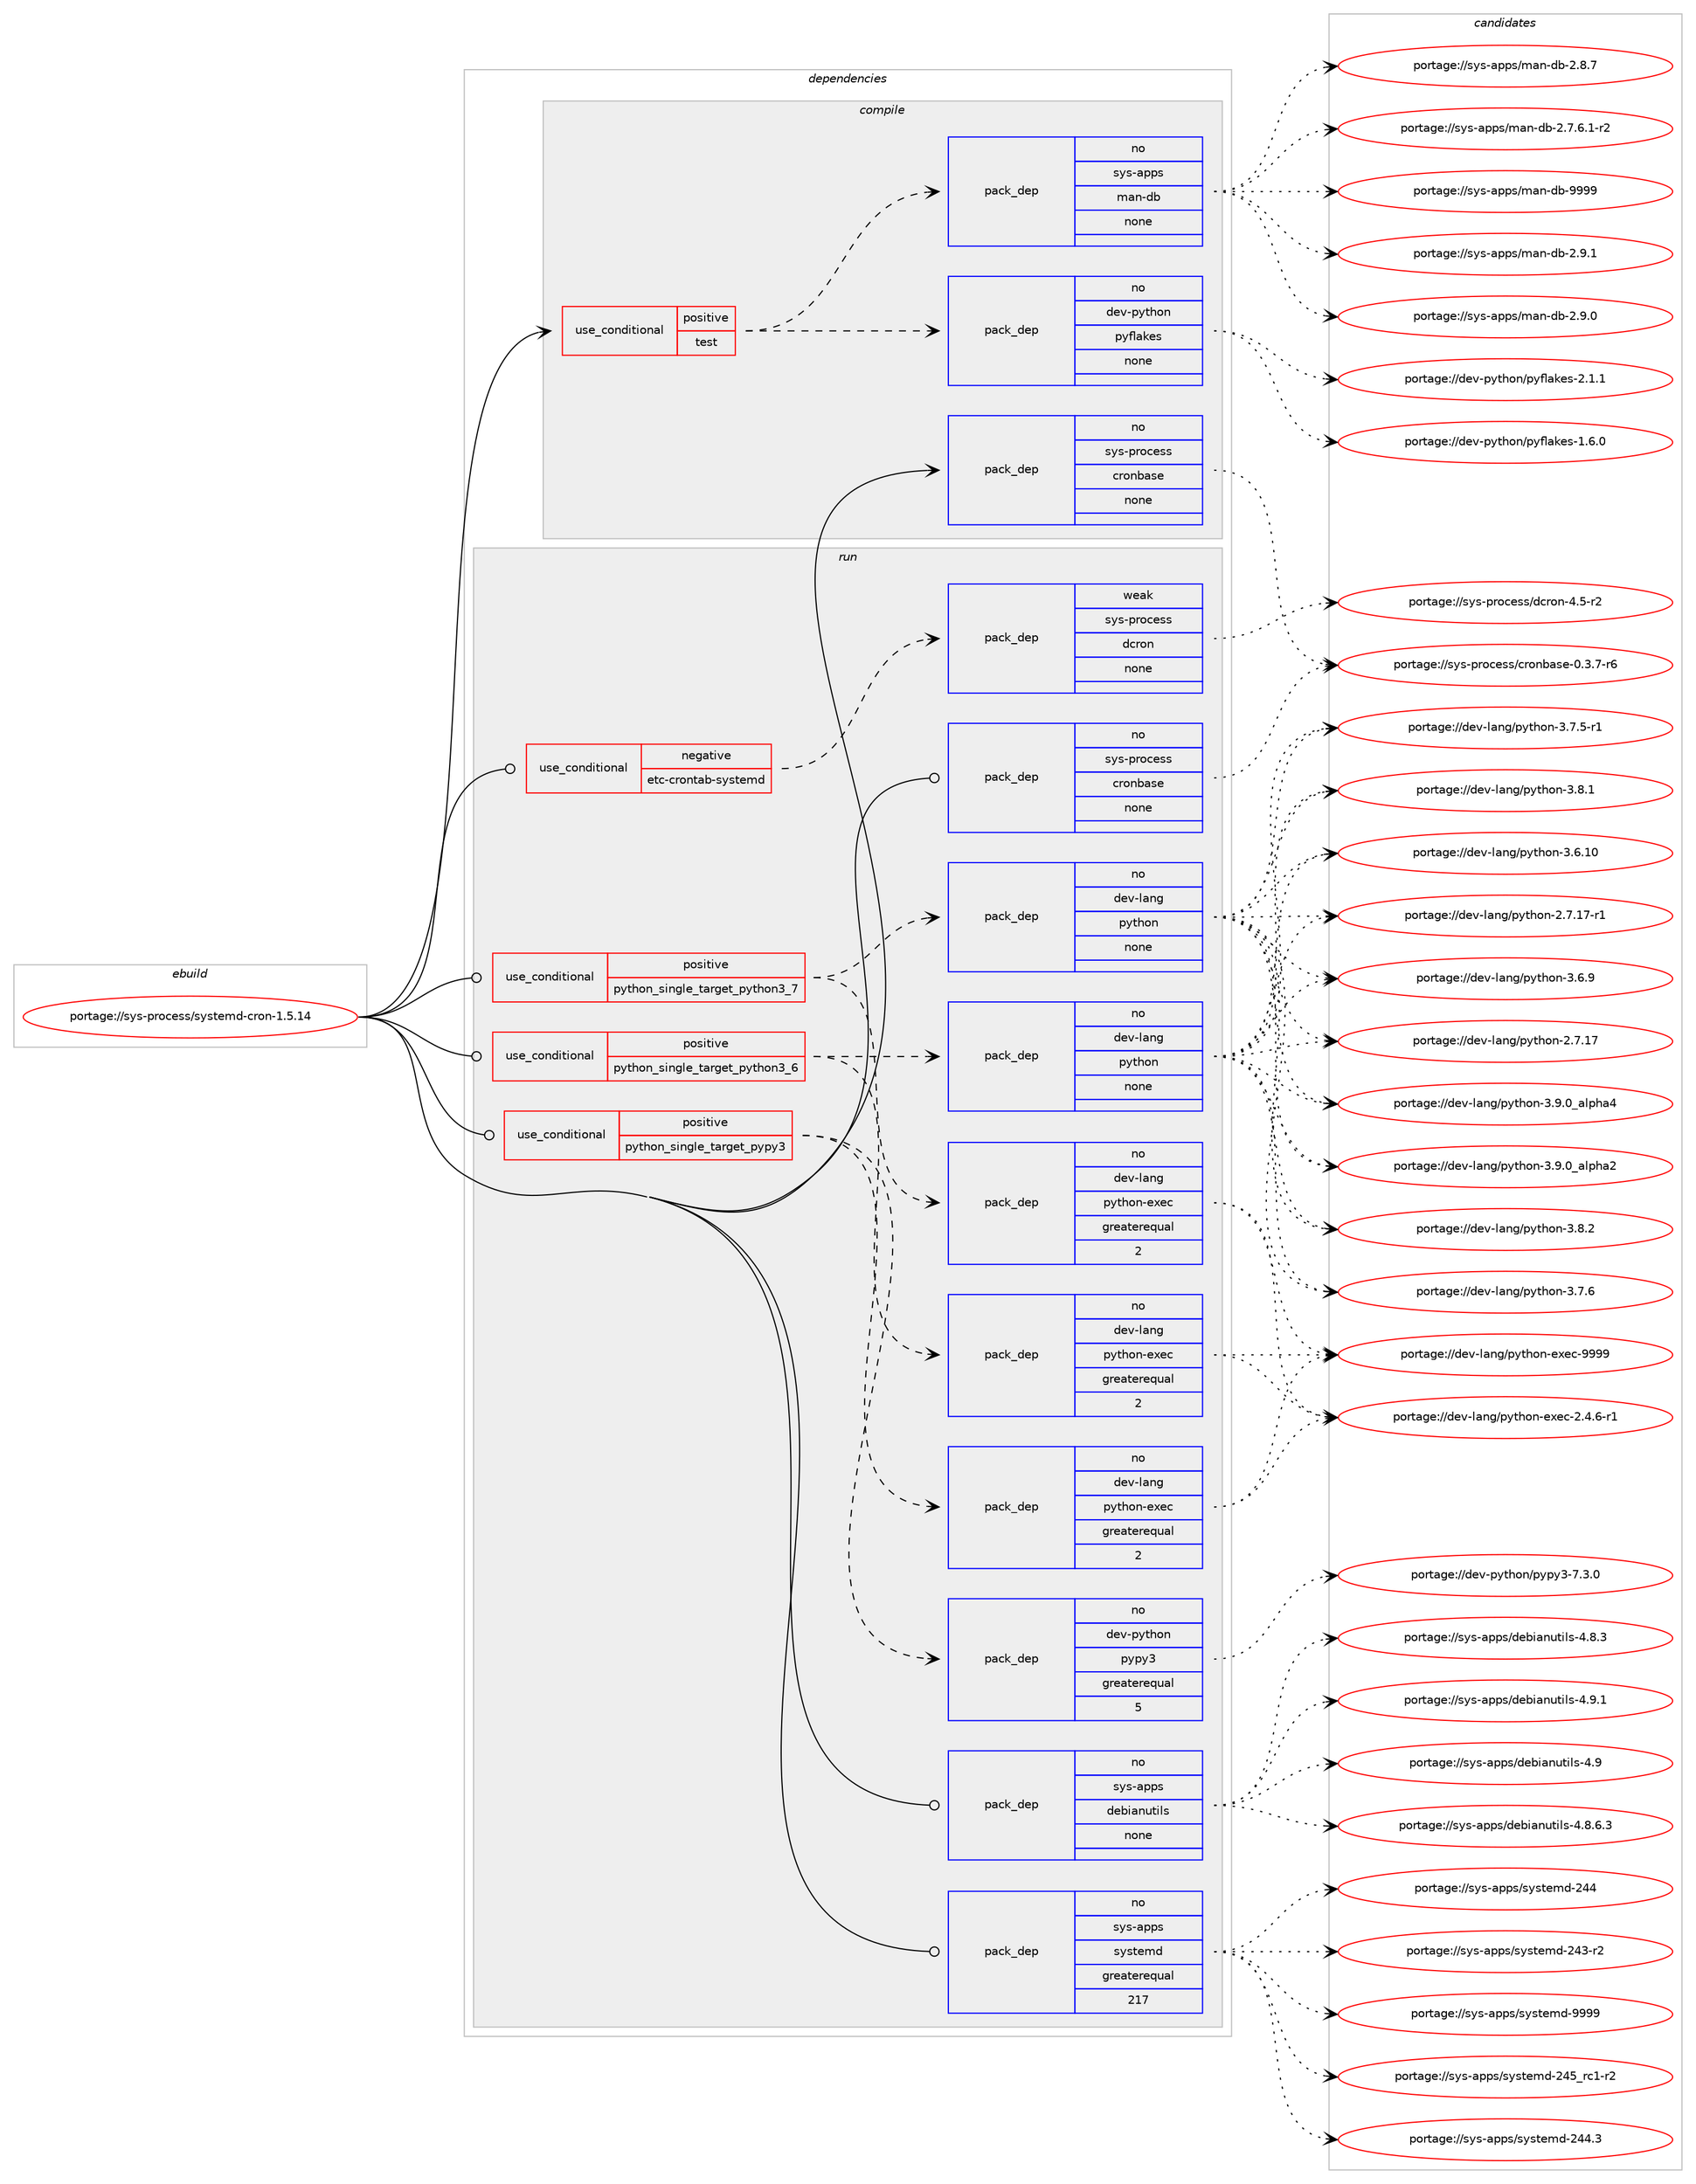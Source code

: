digraph prolog {

# *************
# Graph options
# *************

newrank=true;
concentrate=true;
compound=true;
graph [rankdir=LR,fontname=Helvetica,fontsize=10,ranksep=1.5];#, ranksep=2.5, nodesep=0.2];
edge  [arrowhead=vee];
node  [fontname=Helvetica,fontsize=10];

# **********
# The ebuild
# **********

subgraph cluster_leftcol {
color=gray;
rank=same;
label=<<i>ebuild</i>>;
id [label="portage://sys-process/systemd-cron-1.5.14", color=red, width=4, href="../sys-process/systemd-cron-1.5.14.svg"];
}

# ****************
# The dependencies
# ****************

subgraph cluster_midcol {
color=gray;
label=<<i>dependencies</i>>;
subgraph cluster_compile {
fillcolor="#eeeeee";
style=filled;
label=<<i>compile</i>>;
subgraph cond3973 {
dependency24689 [label=<<TABLE BORDER="0" CELLBORDER="1" CELLSPACING="0" CELLPADDING="4"><TR><TD ROWSPAN="3" CELLPADDING="10">use_conditional</TD></TR><TR><TD>positive</TD></TR><TR><TD>test</TD></TR></TABLE>>, shape=none, color=red];
subgraph pack20061 {
dependency24690 [label=<<TABLE BORDER="0" CELLBORDER="1" CELLSPACING="0" CELLPADDING="4" WIDTH="220"><TR><TD ROWSPAN="6" CELLPADDING="30">pack_dep</TD></TR><TR><TD WIDTH="110">no</TD></TR><TR><TD>sys-apps</TD></TR><TR><TD>man-db</TD></TR><TR><TD>none</TD></TR><TR><TD></TD></TR></TABLE>>, shape=none, color=blue];
}
dependency24689:e -> dependency24690:w [weight=20,style="dashed",arrowhead="vee"];
subgraph pack20062 {
dependency24691 [label=<<TABLE BORDER="0" CELLBORDER="1" CELLSPACING="0" CELLPADDING="4" WIDTH="220"><TR><TD ROWSPAN="6" CELLPADDING="30">pack_dep</TD></TR><TR><TD WIDTH="110">no</TD></TR><TR><TD>dev-python</TD></TR><TR><TD>pyflakes</TD></TR><TR><TD>none</TD></TR><TR><TD></TD></TR></TABLE>>, shape=none, color=blue];
}
dependency24689:e -> dependency24691:w [weight=20,style="dashed",arrowhead="vee"];
}
id:e -> dependency24689:w [weight=20,style="solid",arrowhead="vee"];
subgraph pack20063 {
dependency24692 [label=<<TABLE BORDER="0" CELLBORDER="1" CELLSPACING="0" CELLPADDING="4" WIDTH="220"><TR><TD ROWSPAN="6" CELLPADDING="30">pack_dep</TD></TR><TR><TD WIDTH="110">no</TD></TR><TR><TD>sys-process</TD></TR><TR><TD>cronbase</TD></TR><TR><TD>none</TD></TR><TR><TD></TD></TR></TABLE>>, shape=none, color=blue];
}
id:e -> dependency24692:w [weight=20,style="solid",arrowhead="vee"];
}
subgraph cluster_compileandrun {
fillcolor="#eeeeee";
style=filled;
label=<<i>compile and run</i>>;
}
subgraph cluster_run {
fillcolor="#eeeeee";
style=filled;
label=<<i>run</i>>;
subgraph cond3974 {
dependency24693 [label=<<TABLE BORDER="0" CELLBORDER="1" CELLSPACING="0" CELLPADDING="4"><TR><TD ROWSPAN="3" CELLPADDING="10">use_conditional</TD></TR><TR><TD>negative</TD></TR><TR><TD>etc-crontab-systemd</TD></TR></TABLE>>, shape=none, color=red];
subgraph pack20064 {
dependency24694 [label=<<TABLE BORDER="0" CELLBORDER="1" CELLSPACING="0" CELLPADDING="4" WIDTH="220"><TR><TD ROWSPAN="6" CELLPADDING="30">pack_dep</TD></TR><TR><TD WIDTH="110">weak</TD></TR><TR><TD>sys-process</TD></TR><TR><TD>dcron</TD></TR><TR><TD>none</TD></TR><TR><TD></TD></TR></TABLE>>, shape=none, color=blue];
}
dependency24693:e -> dependency24694:w [weight=20,style="dashed",arrowhead="vee"];
}
id:e -> dependency24693:w [weight=20,style="solid",arrowhead="odot"];
subgraph cond3975 {
dependency24695 [label=<<TABLE BORDER="0" CELLBORDER="1" CELLSPACING="0" CELLPADDING="4"><TR><TD ROWSPAN="3" CELLPADDING="10">use_conditional</TD></TR><TR><TD>positive</TD></TR><TR><TD>python_single_target_pypy3</TD></TR></TABLE>>, shape=none, color=red];
subgraph pack20065 {
dependency24696 [label=<<TABLE BORDER="0" CELLBORDER="1" CELLSPACING="0" CELLPADDING="4" WIDTH="220"><TR><TD ROWSPAN="6" CELLPADDING="30">pack_dep</TD></TR><TR><TD WIDTH="110">no</TD></TR><TR><TD>dev-python</TD></TR><TR><TD>pypy3</TD></TR><TR><TD>greaterequal</TD></TR><TR><TD>5</TD></TR></TABLE>>, shape=none, color=blue];
}
dependency24695:e -> dependency24696:w [weight=20,style="dashed",arrowhead="vee"];
subgraph pack20066 {
dependency24697 [label=<<TABLE BORDER="0" CELLBORDER="1" CELLSPACING="0" CELLPADDING="4" WIDTH="220"><TR><TD ROWSPAN="6" CELLPADDING="30">pack_dep</TD></TR><TR><TD WIDTH="110">no</TD></TR><TR><TD>dev-lang</TD></TR><TR><TD>python-exec</TD></TR><TR><TD>greaterequal</TD></TR><TR><TD>2</TD></TR></TABLE>>, shape=none, color=blue];
}
dependency24695:e -> dependency24697:w [weight=20,style="dashed",arrowhead="vee"];
}
id:e -> dependency24695:w [weight=20,style="solid",arrowhead="odot"];
subgraph cond3976 {
dependency24698 [label=<<TABLE BORDER="0" CELLBORDER="1" CELLSPACING="0" CELLPADDING="4"><TR><TD ROWSPAN="3" CELLPADDING="10">use_conditional</TD></TR><TR><TD>positive</TD></TR><TR><TD>python_single_target_python3_6</TD></TR></TABLE>>, shape=none, color=red];
subgraph pack20067 {
dependency24699 [label=<<TABLE BORDER="0" CELLBORDER="1" CELLSPACING="0" CELLPADDING="4" WIDTH="220"><TR><TD ROWSPAN="6" CELLPADDING="30">pack_dep</TD></TR><TR><TD WIDTH="110">no</TD></TR><TR><TD>dev-lang</TD></TR><TR><TD>python</TD></TR><TR><TD>none</TD></TR><TR><TD></TD></TR></TABLE>>, shape=none, color=blue];
}
dependency24698:e -> dependency24699:w [weight=20,style="dashed",arrowhead="vee"];
subgraph pack20068 {
dependency24700 [label=<<TABLE BORDER="0" CELLBORDER="1" CELLSPACING="0" CELLPADDING="4" WIDTH="220"><TR><TD ROWSPAN="6" CELLPADDING="30">pack_dep</TD></TR><TR><TD WIDTH="110">no</TD></TR><TR><TD>dev-lang</TD></TR><TR><TD>python-exec</TD></TR><TR><TD>greaterequal</TD></TR><TR><TD>2</TD></TR></TABLE>>, shape=none, color=blue];
}
dependency24698:e -> dependency24700:w [weight=20,style="dashed",arrowhead="vee"];
}
id:e -> dependency24698:w [weight=20,style="solid",arrowhead="odot"];
subgraph cond3977 {
dependency24701 [label=<<TABLE BORDER="0" CELLBORDER="1" CELLSPACING="0" CELLPADDING="4"><TR><TD ROWSPAN="3" CELLPADDING="10">use_conditional</TD></TR><TR><TD>positive</TD></TR><TR><TD>python_single_target_python3_7</TD></TR></TABLE>>, shape=none, color=red];
subgraph pack20069 {
dependency24702 [label=<<TABLE BORDER="0" CELLBORDER="1" CELLSPACING="0" CELLPADDING="4" WIDTH="220"><TR><TD ROWSPAN="6" CELLPADDING="30">pack_dep</TD></TR><TR><TD WIDTH="110">no</TD></TR><TR><TD>dev-lang</TD></TR><TR><TD>python</TD></TR><TR><TD>none</TD></TR><TR><TD></TD></TR></TABLE>>, shape=none, color=blue];
}
dependency24701:e -> dependency24702:w [weight=20,style="dashed",arrowhead="vee"];
subgraph pack20070 {
dependency24703 [label=<<TABLE BORDER="0" CELLBORDER="1" CELLSPACING="0" CELLPADDING="4" WIDTH="220"><TR><TD ROWSPAN="6" CELLPADDING="30">pack_dep</TD></TR><TR><TD WIDTH="110">no</TD></TR><TR><TD>dev-lang</TD></TR><TR><TD>python-exec</TD></TR><TR><TD>greaterequal</TD></TR><TR><TD>2</TD></TR></TABLE>>, shape=none, color=blue];
}
dependency24701:e -> dependency24703:w [weight=20,style="dashed",arrowhead="vee"];
}
id:e -> dependency24701:w [weight=20,style="solid",arrowhead="odot"];
subgraph pack20071 {
dependency24704 [label=<<TABLE BORDER="0" CELLBORDER="1" CELLSPACING="0" CELLPADDING="4" WIDTH="220"><TR><TD ROWSPAN="6" CELLPADDING="30">pack_dep</TD></TR><TR><TD WIDTH="110">no</TD></TR><TR><TD>sys-apps</TD></TR><TR><TD>debianutils</TD></TR><TR><TD>none</TD></TR><TR><TD></TD></TR></TABLE>>, shape=none, color=blue];
}
id:e -> dependency24704:w [weight=20,style="solid",arrowhead="odot"];
subgraph pack20072 {
dependency24705 [label=<<TABLE BORDER="0" CELLBORDER="1" CELLSPACING="0" CELLPADDING="4" WIDTH="220"><TR><TD ROWSPAN="6" CELLPADDING="30">pack_dep</TD></TR><TR><TD WIDTH="110">no</TD></TR><TR><TD>sys-apps</TD></TR><TR><TD>systemd</TD></TR><TR><TD>greaterequal</TD></TR><TR><TD>217</TD></TR></TABLE>>, shape=none, color=blue];
}
id:e -> dependency24705:w [weight=20,style="solid",arrowhead="odot"];
subgraph pack20073 {
dependency24706 [label=<<TABLE BORDER="0" CELLBORDER="1" CELLSPACING="0" CELLPADDING="4" WIDTH="220"><TR><TD ROWSPAN="6" CELLPADDING="30">pack_dep</TD></TR><TR><TD WIDTH="110">no</TD></TR><TR><TD>sys-process</TD></TR><TR><TD>cronbase</TD></TR><TR><TD>none</TD></TR><TR><TD></TD></TR></TABLE>>, shape=none, color=blue];
}
id:e -> dependency24706:w [weight=20,style="solid",arrowhead="odot"];
}
}

# **************
# The candidates
# **************

subgraph cluster_choices {
rank=same;
color=gray;
label=<<i>candidates</i>>;

subgraph choice20061 {
color=black;
nodesep=1;
choice1151211154597112112115471099711045100984557575757 [label="portage://sys-apps/man-db-9999", color=red, width=4,href="../sys-apps/man-db-9999.svg"];
choice115121115459711211211547109971104510098455046574649 [label="portage://sys-apps/man-db-2.9.1", color=red, width=4,href="../sys-apps/man-db-2.9.1.svg"];
choice115121115459711211211547109971104510098455046574648 [label="portage://sys-apps/man-db-2.9.0", color=red, width=4,href="../sys-apps/man-db-2.9.0.svg"];
choice115121115459711211211547109971104510098455046564655 [label="portage://sys-apps/man-db-2.8.7", color=red, width=4,href="../sys-apps/man-db-2.8.7.svg"];
choice11512111545971121121154710997110451009845504655465446494511450 [label="portage://sys-apps/man-db-2.7.6.1-r2", color=red, width=4,href="../sys-apps/man-db-2.7.6.1-r2.svg"];
dependency24690:e -> choice1151211154597112112115471099711045100984557575757:w [style=dotted,weight="100"];
dependency24690:e -> choice115121115459711211211547109971104510098455046574649:w [style=dotted,weight="100"];
dependency24690:e -> choice115121115459711211211547109971104510098455046574648:w [style=dotted,weight="100"];
dependency24690:e -> choice115121115459711211211547109971104510098455046564655:w [style=dotted,weight="100"];
dependency24690:e -> choice11512111545971121121154710997110451009845504655465446494511450:w [style=dotted,weight="100"];
}
subgraph choice20062 {
color=black;
nodesep=1;
choice100101118451121211161041111104711212110210897107101115455046494649 [label="portage://dev-python/pyflakes-2.1.1", color=red, width=4,href="../dev-python/pyflakes-2.1.1.svg"];
choice100101118451121211161041111104711212110210897107101115454946544648 [label="portage://dev-python/pyflakes-1.6.0", color=red, width=4,href="../dev-python/pyflakes-1.6.0.svg"];
dependency24691:e -> choice100101118451121211161041111104711212110210897107101115455046494649:w [style=dotted,weight="100"];
dependency24691:e -> choice100101118451121211161041111104711212110210897107101115454946544648:w [style=dotted,weight="100"];
}
subgraph choice20063 {
color=black;
nodesep=1;
choice1151211154511211411199101115115479911411111098971151014548465146554511454 [label="portage://sys-process/cronbase-0.3.7-r6", color=red, width=4,href="../sys-process/cronbase-0.3.7-r6.svg"];
dependency24692:e -> choice1151211154511211411199101115115479911411111098971151014548465146554511454:w [style=dotted,weight="100"];
}
subgraph choice20064 {
color=black;
nodesep=1;
choice11512111545112114111991011151154710099114111110455246534511450 [label="portage://sys-process/dcron-4.5-r2", color=red, width=4,href="../sys-process/dcron-4.5-r2.svg"];
dependency24694:e -> choice11512111545112114111991011151154710099114111110455246534511450:w [style=dotted,weight="100"];
}
subgraph choice20065 {
color=black;
nodesep=1;
choice100101118451121211161041111104711212111212151455546514648 [label="portage://dev-python/pypy3-7.3.0", color=red, width=4,href="../dev-python/pypy3-7.3.0.svg"];
dependency24696:e -> choice100101118451121211161041111104711212111212151455546514648:w [style=dotted,weight="100"];
}
subgraph choice20066 {
color=black;
nodesep=1;
choice10010111845108971101034711212111610411111045101120101994557575757 [label="portage://dev-lang/python-exec-9999", color=red, width=4,href="../dev-lang/python-exec-9999.svg"];
choice10010111845108971101034711212111610411111045101120101994550465246544511449 [label="portage://dev-lang/python-exec-2.4.6-r1", color=red, width=4,href="../dev-lang/python-exec-2.4.6-r1.svg"];
dependency24697:e -> choice10010111845108971101034711212111610411111045101120101994557575757:w [style=dotted,weight="100"];
dependency24697:e -> choice10010111845108971101034711212111610411111045101120101994550465246544511449:w [style=dotted,weight="100"];
}
subgraph choice20067 {
color=black;
nodesep=1;
choice10010111845108971101034711212111610411111045514657464895971081121049752 [label="portage://dev-lang/python-3.9.0_alpha4", color=red, width=4,href="../dev-lang/python-3.9.0_alpha4.svg"];
choice10010111845108971101034711212111610411111045514657464895971081121049750 [label="portage://dev-lang/python-3.9.0_alpha2", color=red, width=4,href="../dev-lang/python-3.9.0_alpha2.svg"];
choice100101118451089711010347112121116104111110455146564650 [label="portage://dev-lang/python-3.8.2", color=red, width=4,href="../dev-lang/python-3.8.2.svg"];
choice100101118451089711010347112121116104111110455146564649 [label="portage://dev-lang/python-3.8.1", color=red, width=4,href="../dev-lang/python-3.8.1.svg"];
choice100101118451089711010347112121116104111110455146554654 [label="portage://dev-lang/python-3.7.6", color=red, width=4,href="../dev-lang/python-3.7.6.svg"];
choice1001011184510897110103471121211161041111104551465546534511449 [label="portage://dev-lang/python-3.7.5-r1", color=red, width=4,href="../dev-lang/python-3.7.5-r1.svg"];
choice100101118451089711010347112121116104111110455146544657 [label="portage://dev-lang/python-3.6.9", color=red, width=4,href="../dev-lang/python-3.6.9.svg"];
choice10010111845108971101034711212111610411111045514654464948 [label="portage://dev-lang/python-3.6.10", color=red, width=4,href="../dev-lang/python-3.6.10.svg"];
choice100101118451089711010347112121116104111110455046554649554511449 [label="portage://dev-lang/python-2.7.17-r1", color=red, width=4,href="../dev-lang/python-2.7.17-r1.svg"];
choice10010111845108971101034711212111610411111045504655464955 [label="portage://dev-lang/python-2.7.17", color=red, width=4,href="../dev-lang/python-2.7.17.svg"];
dependency24699:e -> choice10010111845108971101034711212111610411111045514657464895971081121049752:w [style=dotted,weight="100"];
dependency24699:e -> choice10010111845108971101034711212111610411111045514657464895971081121049750:w [style=dotted,weight="100"];
dependency24699:e -> choice100101118451089711010347112121116104111110455146564650:w [style=dotted,weight="100"];
dependency24699:e -> choice100101118451089711010347112121116104111110455146564649:w [style=dotted,weight="100"];
dependency24699:e -> choice100101118451089711010347112121116104111110455146554654:w [style=dotted,weight="100"];
dependency24699:e -> choice1001011184510897110103471121211161041111104551465546534511449:w [style=dotted,weight="100"];
dependency24699:e -> choice100101118451089711010347112121116104111110455146544657:w [style=dotted,weight="100"];
dependency24699:e -> choice10010111845108971101034711212111610411111045514654464948:w [style=dotted,weight="100"];
dependency24699:e -> choice100101118451089711010347112121116104111110455046554649554511449:w [style=dotted,weight="100"];
dependency24699:e -> choice10010111845108971101034711212111610411111045504655464955:w [style=dotted,weight="100"];
}
subgraph choice20068 {
color=black;
nodesep=1;
choice10010111845108971101034711212111610411111045101120101994557575757 [label="portage://dev-lang/python-exec-9999", color=red, width=4,href="../dev-lang/python-exec-9999.svg"];
choice10010111845108971101034711212111610411111045101120101994550465246544511449 [label="portage://dev-lang/python-exec-2.4.6-r1", color=red, width=4,href="../dev-lang/python-exec-2.4.6-r1.svg"];
dependency24700:e -> choice10010111845108971101034711212111610411111045101120101994557575757:w [style=dotted,weight="100"];
dependency24700:e -> choice10010111845108971101034711212111610411111045101120101994550465246544511449:w [style=dotted,weight="100"];
}
subgraph choice20069 {
color=black;
nodesep=1;
choice10010111845108971101034711212111610411111045514657464895971081121049752 [label="portage://dev-lang/python-3.9.0_alpha4", color=red, width=4,href="../dev-lang/python-3.9.0_alpha4.svg"];
choice10010111845108971101034711212111610411111045514657464895971081121049750 [label="portage://dev-lang/python-3.9.0_alpha2", color=red, width=4,href="../dev-lang/python-3.9.0_alpha2.svg"];
choice100101118451089711010347112121116104111110455146564650 [label="portage://dev-lang/python-3.8.2", color=red, width=4,href="../dev-lang/python-3.8.2.svg"];
choice100101118451089711010347112121116104111110455146564649 [label="portage://dev-lang/python-3.8.1", color=red, width=4,href="../dev-lang/python-3.8.1.svg"];
choice100101118451089711010347112121116104111110455146554654 [label="portage://dev-lang/python-3.7.6", color=red, width=4,href="../dev-lang/python-3.7.6.svg"];
choice1001011184510897110103471121211161041111104551465546534511449 [label="portage://dev-lang/python-3.7.5-r1", color=red, width=4,href="../dev-lang/python-3.7.5-r1.svg"];
choice100101118451089711010347112121116104111110455146544657 [label="portage://dev-lang/python-3.6.9", color=red, width=4,href="../dev-lang/python-3.6.9.svg"];
choice10010111845108971101034711212111610411111045514654464948 [label="portage://dev-lang/python-3.6.10", color=red, width=4,href="../dev-lang/python-3.6.10.svg"];
choice100101118451089711010347112121116104111110455046554649554511449 [label="portage://dev-lang/python-2.7.17-r1", color=red, width=4,href="../dev-lang/python-2.7.17-r1.svg"];
choice10010111845108971101034711212111610411111045504655464955 [label="portage://dev-lang/python-2.7.17", color=red, width=4,href="../dev-lang/python-2.7.17.svg"];
dependency24702:e -> choice10010111845108971101034711212111610411111045514657464895971081121049752:w [style=dotted,weight="100"];
dependency24702:e -> choice10010111845108971101034711212111610411111045514657464895971081121049750:w [style=dotted,weight="100"];
dependency24702:e -> choice100101118451089711010347112121116104111110455146564650:w [style=dotted,weight="100"];
dependency24702:e -> choice100101118451089711010347112121116104111110455146564649:w [style=dotted,weight="100"];
dependency24702:e -> choice100101118451089711010347112121116104111110455146554654:w [style=dotted,weight="100"];
dependency24702:e -> choice1001011184510897110103471121211161041111104551465546534511449:w [style=dotted,weight="100"];
dependency24702:e -> choice100101118451089711010347112121116104111110455146544657:w [style=dotted,weight="100"];
dependency24702:e -> choice10010111845108971101034711212111610411111045514654464948:w [style=dotted,weight="100"];
dependency24702:e -> choice100101118451089711010347112121116104111110455046554649554511449:w [style=dotted,weight="100"];
dependency24702:e -> choice10010111845108971101034711212111610411111045504655464955:w [style=dotted,weight="100"];
}
subgraph choice20070 {
color=black;
nodesep=1;
choice10010111845108971101034711212111610411111045101120101994557575757 [label="portage://dev-lang/python-exec-9999", color=red, width=4,href="../dev-lang/python-exec-9999.svg"];
choice10010111845108971101034711212111610411111045101120101994550465246544511449 [label="portage://dev-lang/python-exec-2.4.6-r1", color=red, width=4,href="../dev-lang/python-exec-2.4.6-r1.svg"];
dependency24703:e -> choice10010111845108971101034711212111610411111045101120101994557575757:w [style=dotted,weight="100"];
dependency24703:e -> choice10010111845108971101034711212111610411111045101120101994550465246544511449:w [style=dotted,weight="100"];
}
subgraph choice20071 {
color=black;
nodesep=1;
choice1151211154597112112115471001019810597110117116105108115455246574649 [label="portage://sys-apps/debianutils-4.9.1", color=red, width=4,href="../sys-apps/debianutils-4.9.1.svg"];
choice115121115459711211211547100101981059711011711610510811545524657 [label="portage://sys-apps/debianutils-4.9", color=red, width=4,href="../sys-apps/debianutils-4.9.svg"];
choice11512111545971121121154710010198105971101171161051081154552465646544651 [label="portage://sys-apps/debianutils-4.8.6.3", color=red, width=4,href="../sys-apps/debianutils-4.8.6.3.svg"];
choice1151211154597112112115471001019810597110117116105108115455246564651 [label="portage://sys-apps/debianutils-4.8.3", color=red, width=4,href="../sys-apps/debianutils-4.8.3.svg"];
dependency24704:e -> choice1151211154597112112115471001019810597110117116105108115455246574649:w [style=dotted,weight="100"];
dependency24704:e -> choice115121115459711211211547100101981059711011711610510811545524657:w [style=dotted,weight="100"];
dependency24704:e -> choice11512111545971121121154710010198105971101171161051081154552465646544651:w [style=dotted,weight="100"];
dependency24704:e -> choice1151211154597112112115471001019810597110117116105108115455246564651:w [style=dotted,weight="100"];
}
subgraph choice20072 {
color=black;
nodesep=1;
choice1151211154597112112115471151211151161011091004557575757 [label="portage://sys-apps/systemd-9999", color=red, width=4,href="../sys-apps/systemd-9999.svg"];
choice115121115459711211211547115121115116101109100455052539511499494511450 [label="portage://sys-apps/systemd-245_rc1-r2", color=red, width=4,href="../sys-apps/systemd-245_rc1-r2.svg"];
choice115121115459711211211547115121115116101109100455052524651 [label="portage://sys-apps/systemd-244.3", color=red, width=4,href="../sys-apps/systemd-244.3.svg"];
choice11512111545971121121154711512111511610110910045505252 [label="portage://sys-apps/systemd-244", color=red, width=4,href="../sys-apps/systemd-244.svg"];
choice115121115459711211211547115121115116101109100455052514511450 [label="portage://sys-apps/systemd-243-r2", color=red, width=4,href="../sys-apps/systemd-243-r2.svg"];
dependency24705:e -> choice1151211154597112112115471151211151161011091004557575757:w [style=dotted,weight="100"];
dependency24705:e -> choice115121115459711211211547115121115116101109100455052539511499494511450:w [style=dotted,weight="100"];
dependency24705:e -> choice115121115459711211211547115121115116101109100455052524651:w [style=dotted,weight="100"];
dependency24705:e -> choice11512111545971121121154711512111511610110910045505252:w [style=dotted,weight="100"];
dependency24705:e -> choice115121115459711211211547115121115116101109100455052514511450:w [style=dotted,weight="100"];
}
subgraph choice20073 {
color=black;
nodesep=1;
choice1151211154511211411199101115115479911411111098971151014548465146554511454 [label="portage://sys-process/cronbase-0.3.7-r6", color=red, width=4,href="../sys-process/cronbase-0.3.7-r6.svg"];
dependency24706:e -> choice1151211154511211411199101115115479911411111098971151014548465146554511454:w [style=dotted,weight="100"];
}
}

}
